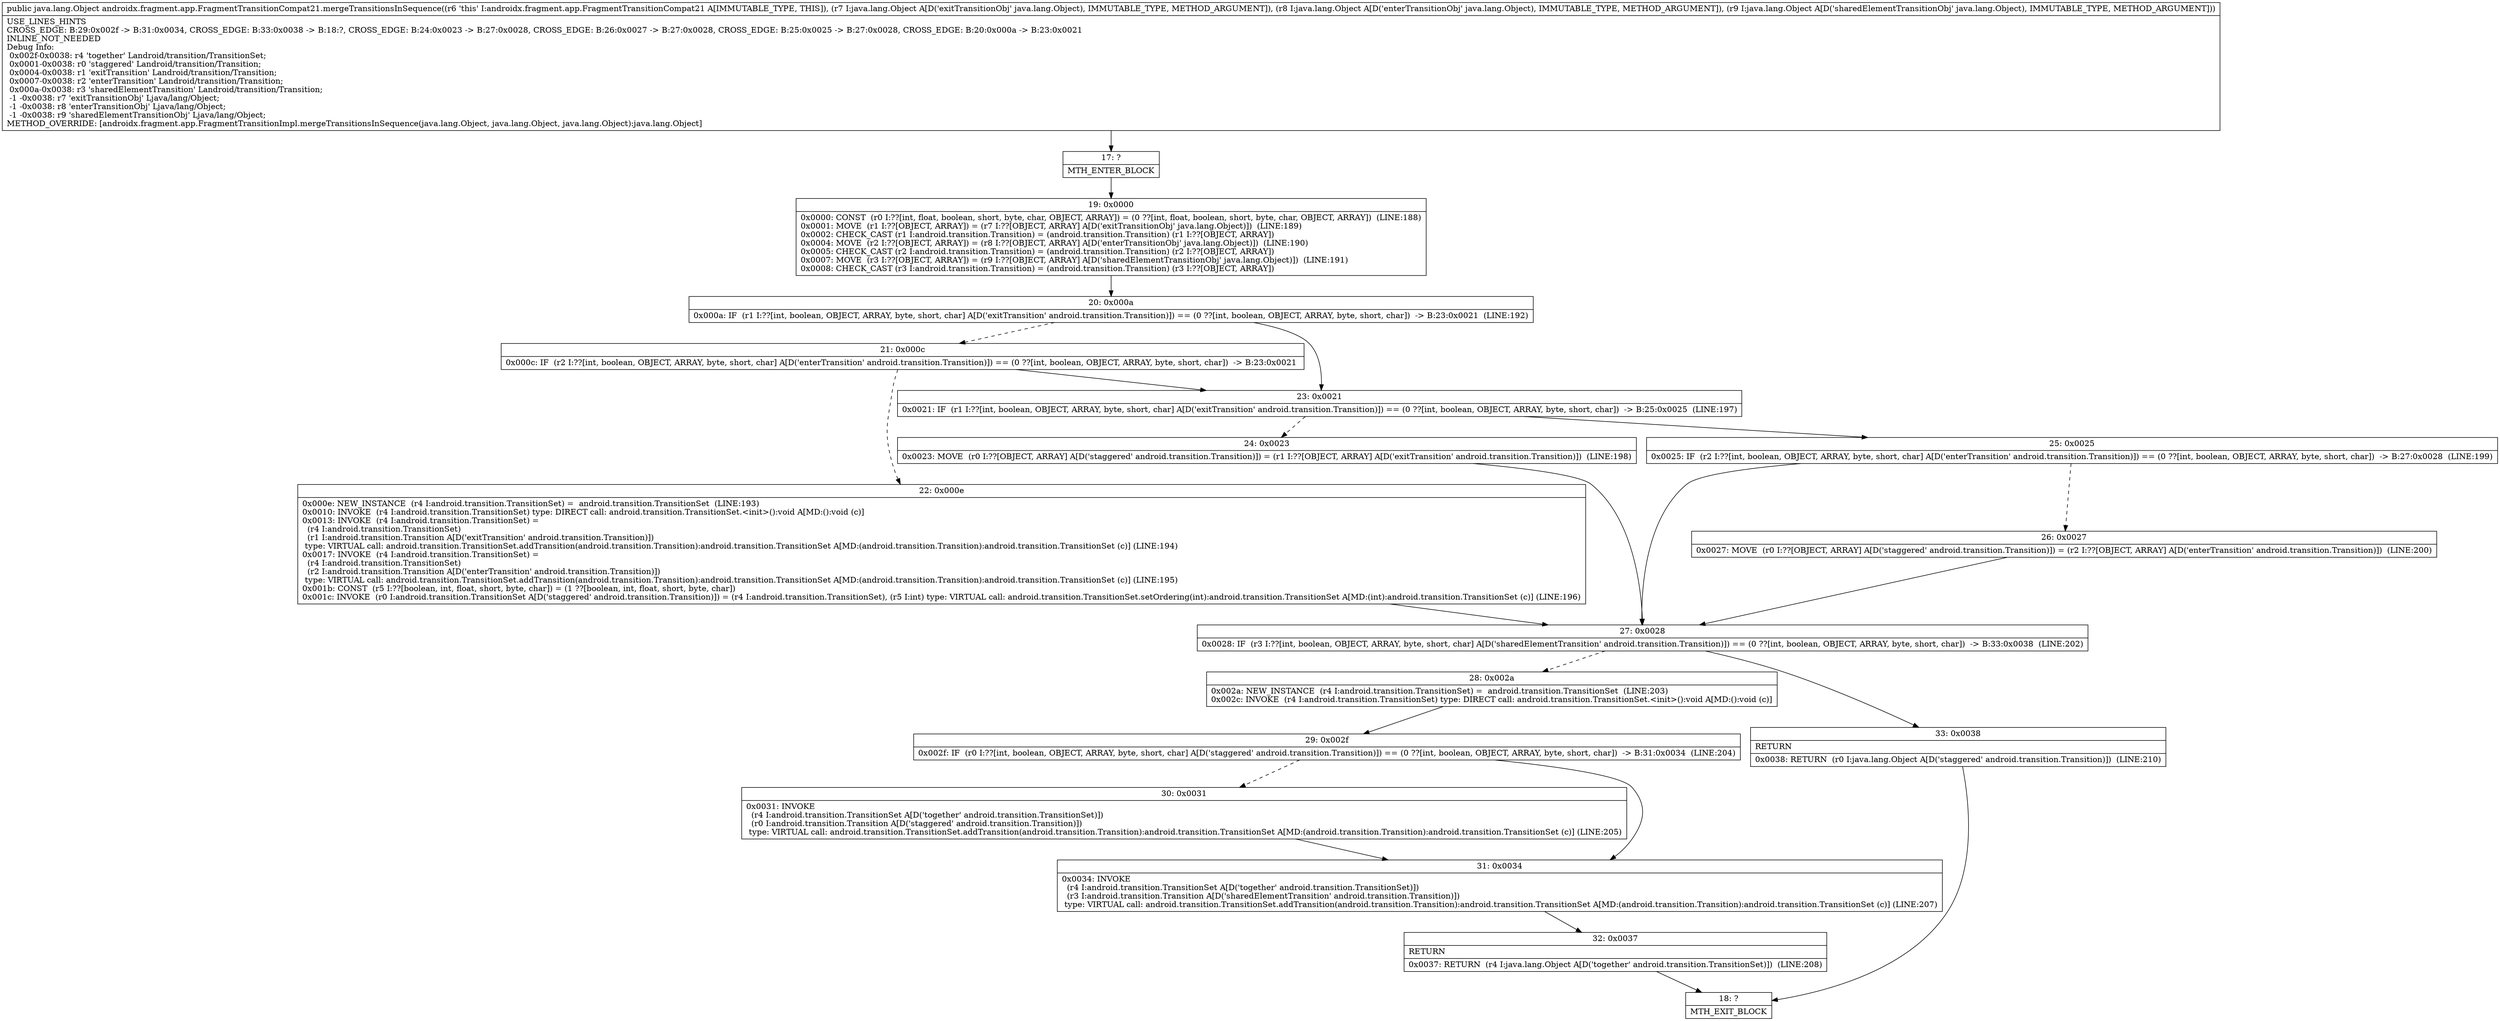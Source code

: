 digraph "CFG forandroidx.fragment.app.FragmentTransitionCompat21.mergeTransitionsInSequence(Ljava\/lang\/Object;Ljava\/lang\/Object;Ljava\/lang\/Object;)Ljava\/lang\/Object;" {
Node_17 [shape=record,label="{17\:\ ?|MTH_ENTER_BLOCK\l}"];
Node_19 [shape=record,label="{19\:\ 0x0000|0x0000: CONST  (r0 I:??[int, float, boolean, short, byte, char, OBJECT, ARRAY]) = (0 ??[int, float, boolean, short, byte, char, OBJECT, ARRAY])  (LINE:188)\l0x0001: MOVE  (r1 I:??[OBJECT, ARRAY]) = (r7 I:??[OBJECT, ARRAY] A[D('exitTransitionObj' java.lang.Object)])  (LINE:189)\l0x0002: CHECK_CAST (r1 I:android.transition.Transition) = (android.transition.Transition) (r1 I:??[OBJECT, ARRAY]) \l0x0004: MOVE  (r2 I:??[OBJECT, ARRAY]) = (r8 I:??[OBJECT, ARRAY] A[D('enterTransitionObj' java.lang.Object)])  (LINE:190)\l0x0005: CHECK_CAST (r2 I:android.transition.Transition) = (android.transition.Transition) (r2 I:??[OBJECT, ARRAY]) \l0x0007: MOVE  (r3 I:??[OBJECT, ARRAY]) = (r9 I:??[OBJECT, ARRAY] A[D('sharedElementTransitionObj' java.lang.Object)])  (LINE:191)\l0x0008: CHECK_CAST (r3 I:android.transition.Transition) = (android.transition.Transition) (r3 I:??[OBJECT, ARRAY]) \l}"];
Node_20 [shape=record,label="{20\:\ 0x000a|0x000a: IF  (r1 I:??[int, boolean, OBJECT, ARRAY, byte, short, char] A[D('exitTransition' android.transition.Transition)]) == (0 ??[int, boolean, OBJECT, ARRAY, byte, short, char])  \-\> B:23:0x0021  (LINE:192)\l}"];
Node_21 [shape=record,label="{21\:\ 0x000c|0x000c: IF  (r2 I:??[int, boolean, OBJECT, ARRAY, byte, short, char] A[D('enterTransition' android.transition.Transition)]) == (0 ??[int, boolean, OBJECT, ARRAY, byte, short, char])  \-\> B:23:0x0021 \l}"];
Node_22 [shape=record,label="{22\:\ 0x000e|0x000e: NEW_INSTANCE  (r4 I:android.transition.TransitionSet) =  android.transition.TransitionSet  (LINE:193)\l0x0010: INVOKE  (r4 I:android.transition.TransitionSet) type: DIRECT call: android.transition.TransitionSet.\<init\>():void A[MD:():void (c)]\l0x0013: INVOKE  (r4 I:android.transition.TransitionSet) = \l  (r4 I:android.transition.TransitionSet)\l  (r1 I:android.transition.Transition A[D('exitTransition' android.transition.Transition)])\l type: VIRTUAL call: android.transition.TransitionSet.addTransition(android.transition.Transition):android.transition.TransitionSet A[MD:(android.transition.Transition):android.transition.TransitionSet (c)] (LINE:194)\l0x0017: INVOKE  (r4 I:android.transition.TransitionSet) = \l  (r4 I:android.transition.TransitionSet)\l  (r2 I:android.transition.Transition A[D('enterTransition' android.transition.Transition)])\l type: VIRTUAL call: android.transition.TransitionSet.addTransition(android.transition.Transition):android.transition.TransitionSet A[MD:(android.transition.Transition):android.transition.TransitionSet (c)] (LINE:195)\l0x001b: CONST  (r5 I:??[boolean, int, float, short, byte, char]) = (1 ??[boolean, int, float, short, byte, char]) \l0x001c: INVOKE  (r0 I:android.transition.TransitionSet A[D('staggered' android.transition.Transition)]) = (r4 I:android.transition.TransitionSet), (r5 I:int) type: VIRTUAL call: android.transition.TransitionSet.setOrdering(int):android.transition.TransitionSet A[MD:(int):android.transition.TransitionSet (c)] (LINE:196)\l}"];
Node_27 [shape=record,label="{27\:\ 0x0028|0x0028: IF  (r3 I:??[int, boolean, OBJECT, ARRAY, byte, short, char] A[D('sharedElementTransition' android.transition.Transition)]) == (0 ??[int, boolean, OBJECT, ARRAY, byte, short, char])  \-\> B:33:0x0038  (LINE:202)\l}"];
Node_28 [shape=record,label="{28\:\ 0x002a|0x002a: NEW_INSTANCE  (r4 I:android.transition.TransitionSet) =  android.transition.TransitionSet  (LINE:203)\l0x002c: INVOKE  (r4 I:android.transition.TransitionSet) type: DIRECT call: android.transition.TransitionSet.\<init\>():void A[MD:():void (c)]\l}"];
Node_29 [shape=record,label="{29\:\ 0x002f|0x002f: IF  (r0 I:??[int, boolean, OBJECT, ARRAY, byte, short, char] A[D('staggered' android.transition.Transition)]) == (0 ??[int, boolean, OBJECT, ARRAY, byte, short, char])  \-\> B:31:0x0034  (LINE:204)\l}"];
Node_30 [shape=record,label="{30\:\ 0x0031|0x0031: INVOKE  \l  (r4 I:android.transition.TransitionSet A[D('together' android.transition.TransitionSet)])\l  (r0 I:android.transition.Transition A[D('staggered' android.transition.Transition)])\l type: VIRTUAL call: android.transition.TransitionSet.addTransition(android.transition.Transition):android.transition.TransitionSet A[MD:(android.transition.Transition):android.transition.TransitionSet (c)] (LINE:205)\l}"];
Node_31 [shape=record,label="{31\:\ 0x0034|0x0034: INVOKE  \l  (r4 I:android.transition.TransitionSet A[D('together' android.transition.TransitionSet)])\l  (r3 I:android.transition.Transition A[D('sharedElementTransition' android.transition.Transition)])\l type: VIRTUAL call: android.transition.TransitionSet.addTransition(android.transition.Transition):android.transition.TransitionSet A[MD:(android.transition.Transition):android.transition.TransitionSet (c)] (LINE:207)\l}"];
Node_32 [shape=record,label="{32\:\ 0x0037|RETURN\l|0x0037: RETURN  (r4 I:java.lang.Object A[D('together' android.transition.TransitionSet)])  (LINE:208)\l}"];
Node_18 [shape=record,label="{18\:\ ?|MTH_EXIT_BLOCK\l}"];
Node_33 [shape=record,label="{33\:\ 0x0038|RETURN\l|0x0038: RETURN  (r0 I:java.lang.Object A[D('staggered' android.transition.Transition)])  (LINE:210)\l}"];
Node_23 [shape=record,label="{23\:\ 0x0021|0x0021: IF  (r1 I:??[int, boolean, OBJECT, ARRAY, byte, short, char] A[D('exitTransition' android.transition.Transition)]) == (0 ??[int, boolean, OBJECT, ARRAY, byte, short, char])  \-\> B:25:0x0025  (LINE:197)\l}"];
Node_24 [shape=record,label="{24\:\ 0x0023|0x0023: MOVE  (r0 I:??[OBJECT, ARRAY] A[D('staggered' android.transition.Transition)]) = (r1 I:??[OBJECT, ARRAY] A[D('exitTransition' android.transition.Transition)])  (LINE:198)\l}"];
Node_25 [shape=record,label="{25\:\ 0x0025|0x0025: IF  (r2 I:??[int, boolean, OBJECT, ARRAY, byte, short, char] A[D('enterTransition' android.transition.Transition)]) == (0 ??[int, boolean, OBJECT, ARRAY, byte, short, char])  \-\> B:27:0x0028  (LINE:199)\l}"];
Node_26 [shape=record,label="{26\:\ 0x0027|0x0027: MOVE  (r0 I:??[OBJECT, ARRAY] A[D('staggered' android.transition.Transition)]) = (r2 I:??[OBJECT, ARRAY] A[D('enterTransition' android.transition.Transition)])  (LINE:200)\l}"];
MethodNode[shape=record,label="{public java.lang.Object androidx.fragment.app.FragmentTransitionCompat21.mergeTransitionsInSequence((r6 'this' I:androidx.fragment.app.FragmentTransitionCompat21 A[IMMUTABLE_TYPE, THIS]), (r7 I:java.lang.Object A[D('exitTransitionObj' java.lang.Object), IMMUTABLE_TYPE, METHOD_ARGUMENT]), (r8 I:java.lang.Object A[D('enterTransitionObj' java.lang.Object), IMMUTABLE_TYPE, METHOD_ARGUMENT]), (r9 I:java.lang.Object A[D('sharedElementTransitionObj' java.lang.Object), IMMUTABLE_TYPE, METHOD_ARGUMENT]))  | USE_LINES_HINTS\lCROSS_EDGE: B:29:0x002f \-\> B:31:0x0034, CROSS_EDGE: B:33:0x0038 \-\> B:18:?, CROSS_EDGE: B:24:0x0023 \-\> B:27:0x0028, CROSS_EDGE: B:26:0x0027 \-\> B:27:0x0028, CROSS_EDGE: B:25:0x0025 \-\> B:27:0x0028, CROSS_EDGE: B:20:0x000a \-\> B:23:0x0021\lINLINE_NOT_NEEDED\lDebug Info:\l  0x002f\-0x0038: r4 'together' Landroid\/transition\/TransitionSet;\l  0x0001\-0x0038: r0 'staggered' Landroid\/transition\/Transition;\l  0x0004\-0x0038: r1 'exitTransition' Landroid\/transition\/Transition;\l  0x0007\-0x0038: r2 'enterTransition' Landroid\/transition\/Transition;\l  0x000a\-0x0038: r3 'sharedElementTransition' Landroid\/transition\/Transition;\l  \-1 \-0x0038: r7 'exitTransitionObj' Ljava\/lang\/Object;\l  \-1 \-0x0038: r8 'enterTransitionObj' Ljava\/lang\/Object;\l  \-1 \-0x0038: r9 'sharedElementTransitionObj' Ljava\/lang\/Object;\lMETHOD_OVERRIDE: [androidx.fragment.app.FragmentTransitionImpl.mergeTransitionsInSequence(java.lang.Object, java.lang.Object, java.lang.Object):java.lang.Object]\l}"];
MethodNode -> Node_17;Node_17 -> Node_19;
Node_19 -> Node_20;
Node_20 -> Node_21[style=dashed];
Node_20 -> Node_23;
Node_21 -> Node_22[style=dashed];
Node_21 -> Node_23;
Node_22 -> Node_27;
Node_27 -> Node_28[style=dashed];
Node_27 -> Node_33;
Node_28 -> Node_29;
Node_29 -> Node_30[style=dashed];
Node_29 -> Node_31;
Node_30 -> Node_31;
Node_31 -> Node_32;
Node_32 -> Node_18;
Node_33 -> Node_18;
Node_23 -> Node_24[style=dashed];
Node_23 -> Node_25;
Node_24 -> Node_27;
Node_25 -> Node_26[style=dashed];
Node_25 -> Node_27;
Node_26 -> Node_27;
}

